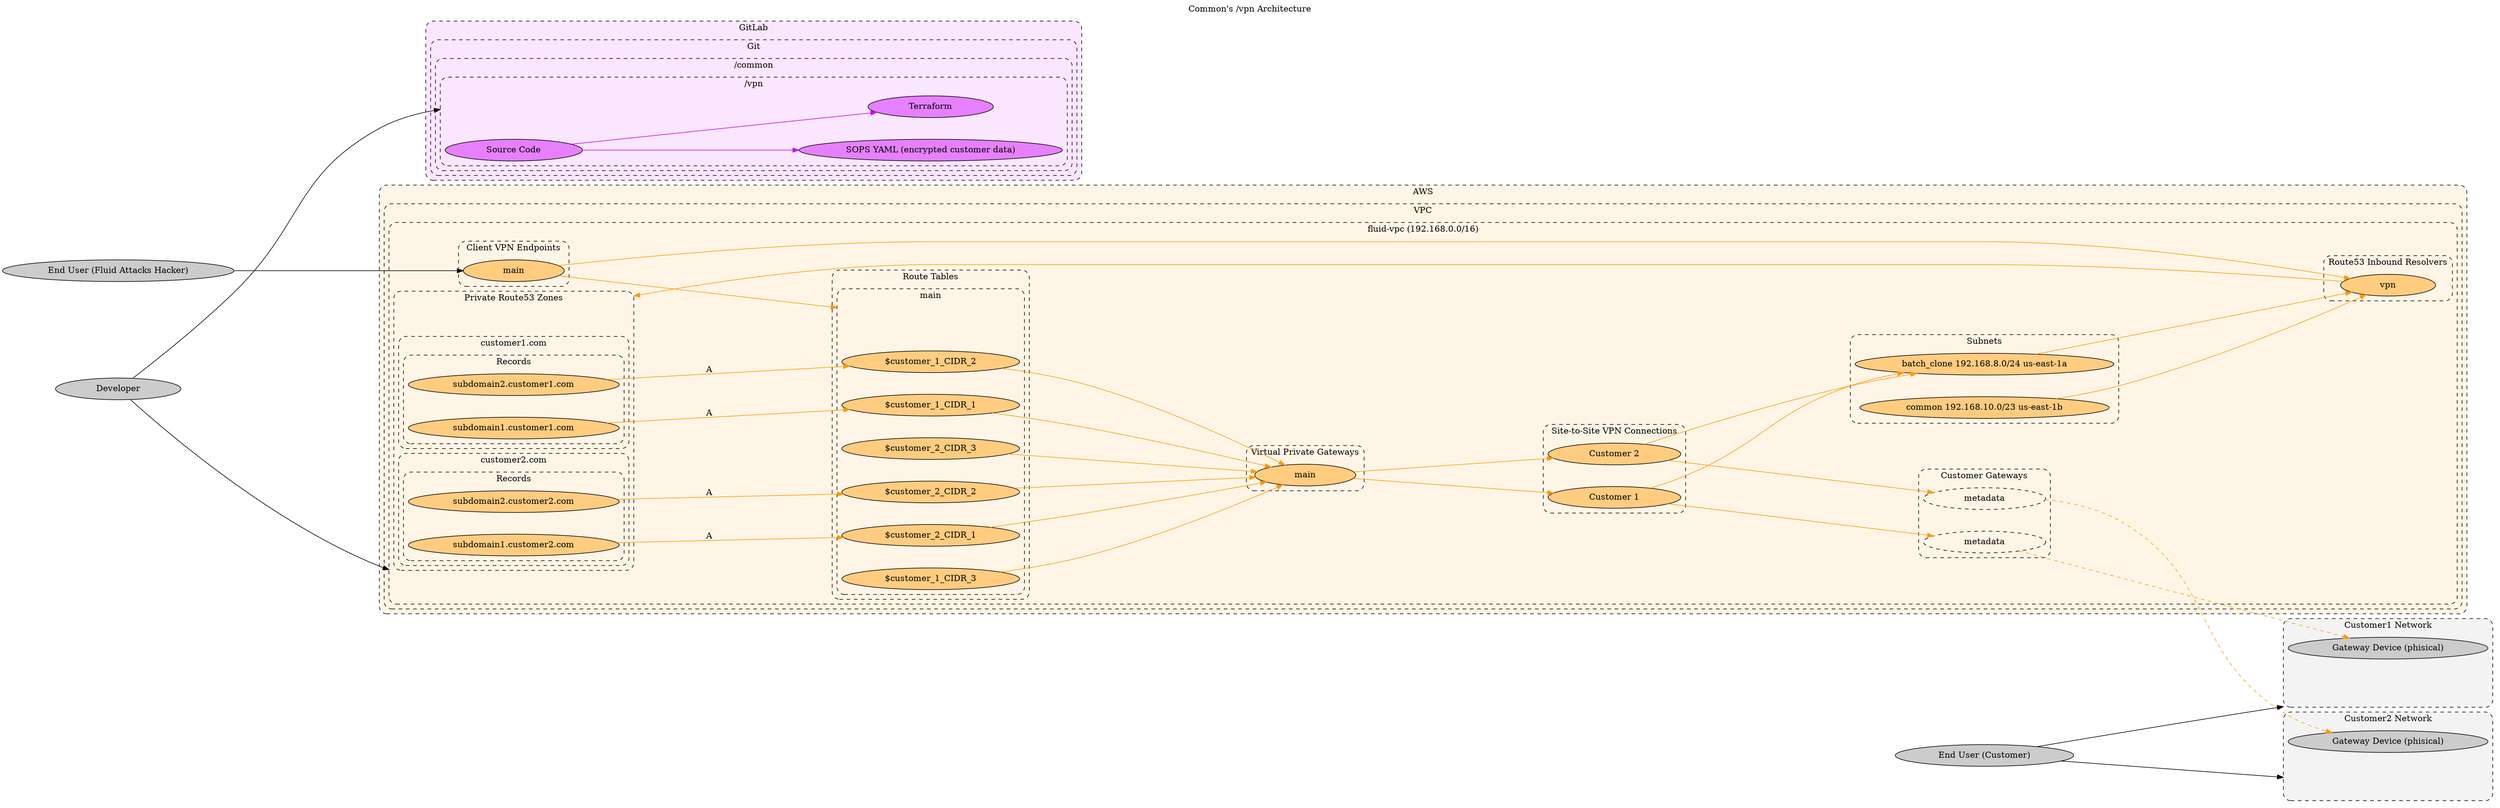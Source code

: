 digraph common {
  label="Common's /vpn Architecture"
  labelloc="t"
  compound="true"
  // concentrate="true"
  rankdir="LR"
  ranksep="4.0"
  nodesep="0.5"
  overlap="scalexy"

  node[style="filled" margin="0.8,0.0"]
  graph[style="dashed,rounded"]

  subgraph cluster_aws {
    label="AWS"
    bgcolor="0.1 0.1 1.0"
    node[fillcolor="0.1 0.5 1.0"]

    subgraph cluster_aws_vpc {
      label="VPC"

      subgraph cluster_aws_vpc_fluid_vpc {
        label="fluid-vpc (192.168.0.0/16)"

        cluster_aws_vpc_fluid_vpc[label="" style="invis"]

        subgraph cluster_aws_client_vpn {
          label="Client VPN Endpoints"

          aws_client_vpn[label="main"]
        }

        subgraph cluster_aws_route53_inbound_resolver {
          label="Route53 Inbound Resolvers"

          aws_route53_inbound_resolver_vpn[label="vpn"]
        }

        subgraph cluster_aws_route53_zones {
          label="Private Route53 Zones"

          cluster_aws_route53_zones[label="" style="invis"]

          subgraph cluster_aws_route53_zones_customer_1 {
            label="customer1.com"

            subgraph cluster_aws_route53_zones_customer_1_records {
              label="Records"

              aws_route53_zones_customer_1_records_A_1[label="subdomain1.customer1.com"]
              aws_route53_zones_customer_1_records_A_2[label="subdomain2.customer1.com"]
            }
          }

          subgraph cluster_aws_route53_zones_customer_2 {
            label="customer2.com"

            subgraph cluster_aws_route53_zones_customer_2_records {
              label="Records"

              aws_route53_zones_customer_2_records_A_1[label="subdomain1.customer2.com"]
              aws_route53_zones_customer_2_records_A_2[label="subdomain2.customer2.com"]
            }
          }
        }

        subgraph cluster_aws_vpc_fluid_vpc_cg {
          label="Customer Gateways"

          aws_vpc_fluid_vpc_cg1_main[label="metadata" style="dashed"]
          aws_vpc_fluid_vpc_cg2_main[label="metadata" style="dashed"]
        }

        subgraph cluster_aws_vpc_fluid_vpc_route_tables {
          label="Route Tables"

          subgraph cluster_aws_vpc_fluid_vpc_route_tables_main {
            label="main"

            cluster_aws_vpc_fluid_vpc_route_tables_main[label="" style="invis"]

            aws_vpc_fluid_vpc_route_tables_main_customer_1_cidr_1[label="$customer_1_CIDR_1"]
            aws_vpc_fluid_vpc_route_tables_main_customer_1_cidr_2[label="$customer_1_CIDR_2"]
            aws_vpc_fluid_vpc_route_tables_main_customer_1_cidr_3[label="$customer_1_CIDR_3"]
            aws_vpc_fluid_vpc_route_tables_main_customer_2_cidr_1[label="$customer_2_CIDR_1"]
            aws_vpc_fluid_vpc_route_tables_main_customer_2_cidr_2[label="$customer_2_CIDR_2"]
            aws_vpc_fluid_vpc_route_tables_main_customer_2_cidr_3[label="$customer_2_CIDR_3"]
          }
        }

        subgraph cluster_aws_vpc_fluid_vpc_vpnc {
          label="Site-to-Site VPN Connections"

          aws_vpc_fluid_vpc_vpnc1[label="Customer 1"]
          aws_vpc_fluid_vpc_vpnc2[label="Customer 2"]
        }

        subgraph cluster_aws_vpc_fluid_vpc_subnets {
          label="Subnets"

          aws_vpc_fluid_vpc_subnets_batch_clone[label="batch_clone 192.168.8.0/24 us-east-1a"]
          aws_vpc_fluid_vpc_subnets_common[label="common 192.168.10.0/23 us-east-1b"]
        }

        subgraph cluster_aws_vpc_fluid_vpc_vpg {
          label="Virtual Private Gateways"

          aws_vpc_fluid_vpc_vpg_main[label="main"]
        }
      }
    }
  }

  subgraph cluster_customer1_network {
    label="Customer1 Network"
    bgcolor="0.0 0.0 0.95"
    node[fillcolor="0.0 0.0 0.8"]

    cluster_customer1_network[label="" style="invis"]
    customer1_network_gateway[label="Gateway Device (phisical)"]
  }

  subgraph cluster_customer2_network {
    label="Customer2 Network"
    bgcolor="0.0 0.0 0.95"
    node[fillcolor="0.0 0.0 0.8"]

    cluster_customer2_network[label="" style="invis"]
    customer2_network_gateway[label="Gateway Device (phisical)"]
  }

  subgraph cluster_gitlab {
    label="GitLab"
    bgcolor="0.8 0.1 1.0"
    node[fillcolor="0.8 0.5 1.0"]

    subgraph cluster_gitlab_git {
      label="Git"

      subgraph cluster_gitlab_git_common {
        label="/common"

        subgraph cluster_gitlab_git_common_vpn {
          label="/vpn"

          cluster_gitlab_git_common_vpn[label="" style="invis"]
          gitlab_git_common_vpn[label="Source Code"]
          gitlab_git_common_vpn_sops[label="SOPS YAML (encrypted customer data)"]
          gitlab_git_common_vpn_terraform[label="Terraform"]
        }
      }
    }
  }

  edge[color="0.1 1.0 1.0"]
  aws_client_vpn -> aws_route53_inbound_resolver_vpn[]
  aws_client_vpn -> cluster_aws_vpc_fluid_vpc_route_tables_main[lhead="cluster_aws_vpc_fluid_vpc_route_tables_main" ]
  aws_vpc_fluid_vpc_subnets_batch_clone -> aws_route53_inbound_resolver_vpn[]
  aws_vpc_fluid_vpc_subnets_common -> aws_route53_inbound_resolver_vpn[]
  aws_route53_inbound_resolver_vpn -> cluster_aws_route53_zones[lhead="cluster_aws_route53_zones"]
  aws_route53_zones_customer_1_records_A_1 -> aws_vpc_fluid_vpc_route_tables_main_customer_1_cidr_1[label="A"]
  aws_route53_zones_customer_1_records_A_2 -> aws_vpc_fluid_vpc_route_tables_main_customer_1_cidr_2[label="A"]
  aws_route53_zones_customer_2_records_A_1 -> aws_vpc_fluid_vpc_route_tables_main_customer_2_cidr_1[label="A"]
  aws_route53_zones_customer_2_records_A_2 -> aws_vpc_fluid_vpc_route_tables_main_customer_2_cidr_2[label="A"]
  aws_vpc_fluid_vpc_cg1_main -> customer1_network_gateway[style="dashed"]
  aws_vpc_fluid_vpc_cg2_main -> customer2_network_gateway[style="dashed"]
  aws_vpc_fluid_vpc_vpg_main -> aws_vpc_fluid_vpc_vpnc1[]
  aws_vpc_fluid_vpc_vpg_main -> aws_vpc_fluid_vpc_vpnc2[]
  aws_vpc_fluid_vpc_route_tables_main_customer_1_cidr_1 -> aws_vpc_fluid_vpc_vpg_main[]
  aws_vpc_fluid_vpc_route_tables_main_customer_1_cidr_2 -> aws_vpc_fluid_vpc_vpg_main[]
  aws_vpc_fluid_vpc_route_tables_main_customer_1_cidr_3 -> aws_vpc_fluid_vpc_vpg_main[]
  aws_vpc_fluid_vpc_route_tables_main_customer_2_cidr_1 -> aws_vpc_fluid_vpc_vpg_main[]
  aws_vpc_fluid_vpc_route_tables_main_customer_2_cidr_2 -> aws_vpc_fluid_vpc_vpg_main[]
  aws_vpc_fluid_vpc_route_tables_main_customer_2_cidr_3 -> aws_vpc_fluid_vpc_vpg_main[]
  // aws_vpc_fluid_vpc_vpnc1 -> cluster_aws_vpc_fluid_vpc_route_tables_main[label="Propagates Route" style="dashed" constraint="false" lhead="cluster_aws_vpc_fluid_vpc_route_tables_main"]
  // aws_vpc_fluid_vpc_vpnc2 -> cluster_aws_vpc_fluid_vpc_route_tables_main[label="Propagates Route" style="dashed" constraint="false" lhead="cluster_aws_vpc_fluid_vpc_route_tables_main"]
  aws_vpc_fluid_vpc_vpnc1 -> aws_vpc_fluid_vpc_subnets_batch_clone[]
  aws_vpc_fluid_vpc_vpnc2 -> aws_vpc_fluid_vpc_subnets_batch_clone[]
  aws_vpc_fluid_vpc_vpnc1 -> aws_vpc_fluid_vpc_cg1_main[]
  aws_vpc_fluid_vpc_vpnc2 -> aws_vpc_fluid_vpc_cg2_main[]

  edge[color="0.6 1.0 1.0"]

  edge[color="0.8 1.0 1.0"]
  gitlab_git_common_vpn -> gitlab_git_common_vpn_sops[]
  gitlab_git_common_vpn -> gitlab_git_common_vpn_terraform[]

  node[fillcolor="0.0 0.0 0.8"]
  developer[label="Developer"]
  end_user_customer[label="End User (Customer)"]
  end_user_hacker[label="End User (Fluid Attacks Hacker)"]

  edge[color="0.0 0.0 0.0"]
  end_user_customer -> cluster_customer1_network[lhead="cluster_customer1_network"]
  end_user_customer -> cluster_customer2_network[lhead="cluster_customer2_network"]
  end_user_hacker -> aws_client_vpn[]
  developer -> cluster_aws_vpc_fluid_vpc[lhead="cluster_aws_vpc_fluid_vpc"]
  developer -> cluster_gitlab_git_common_vpn[lhead="cluster_gitlab_git_common_vpn"]
}
